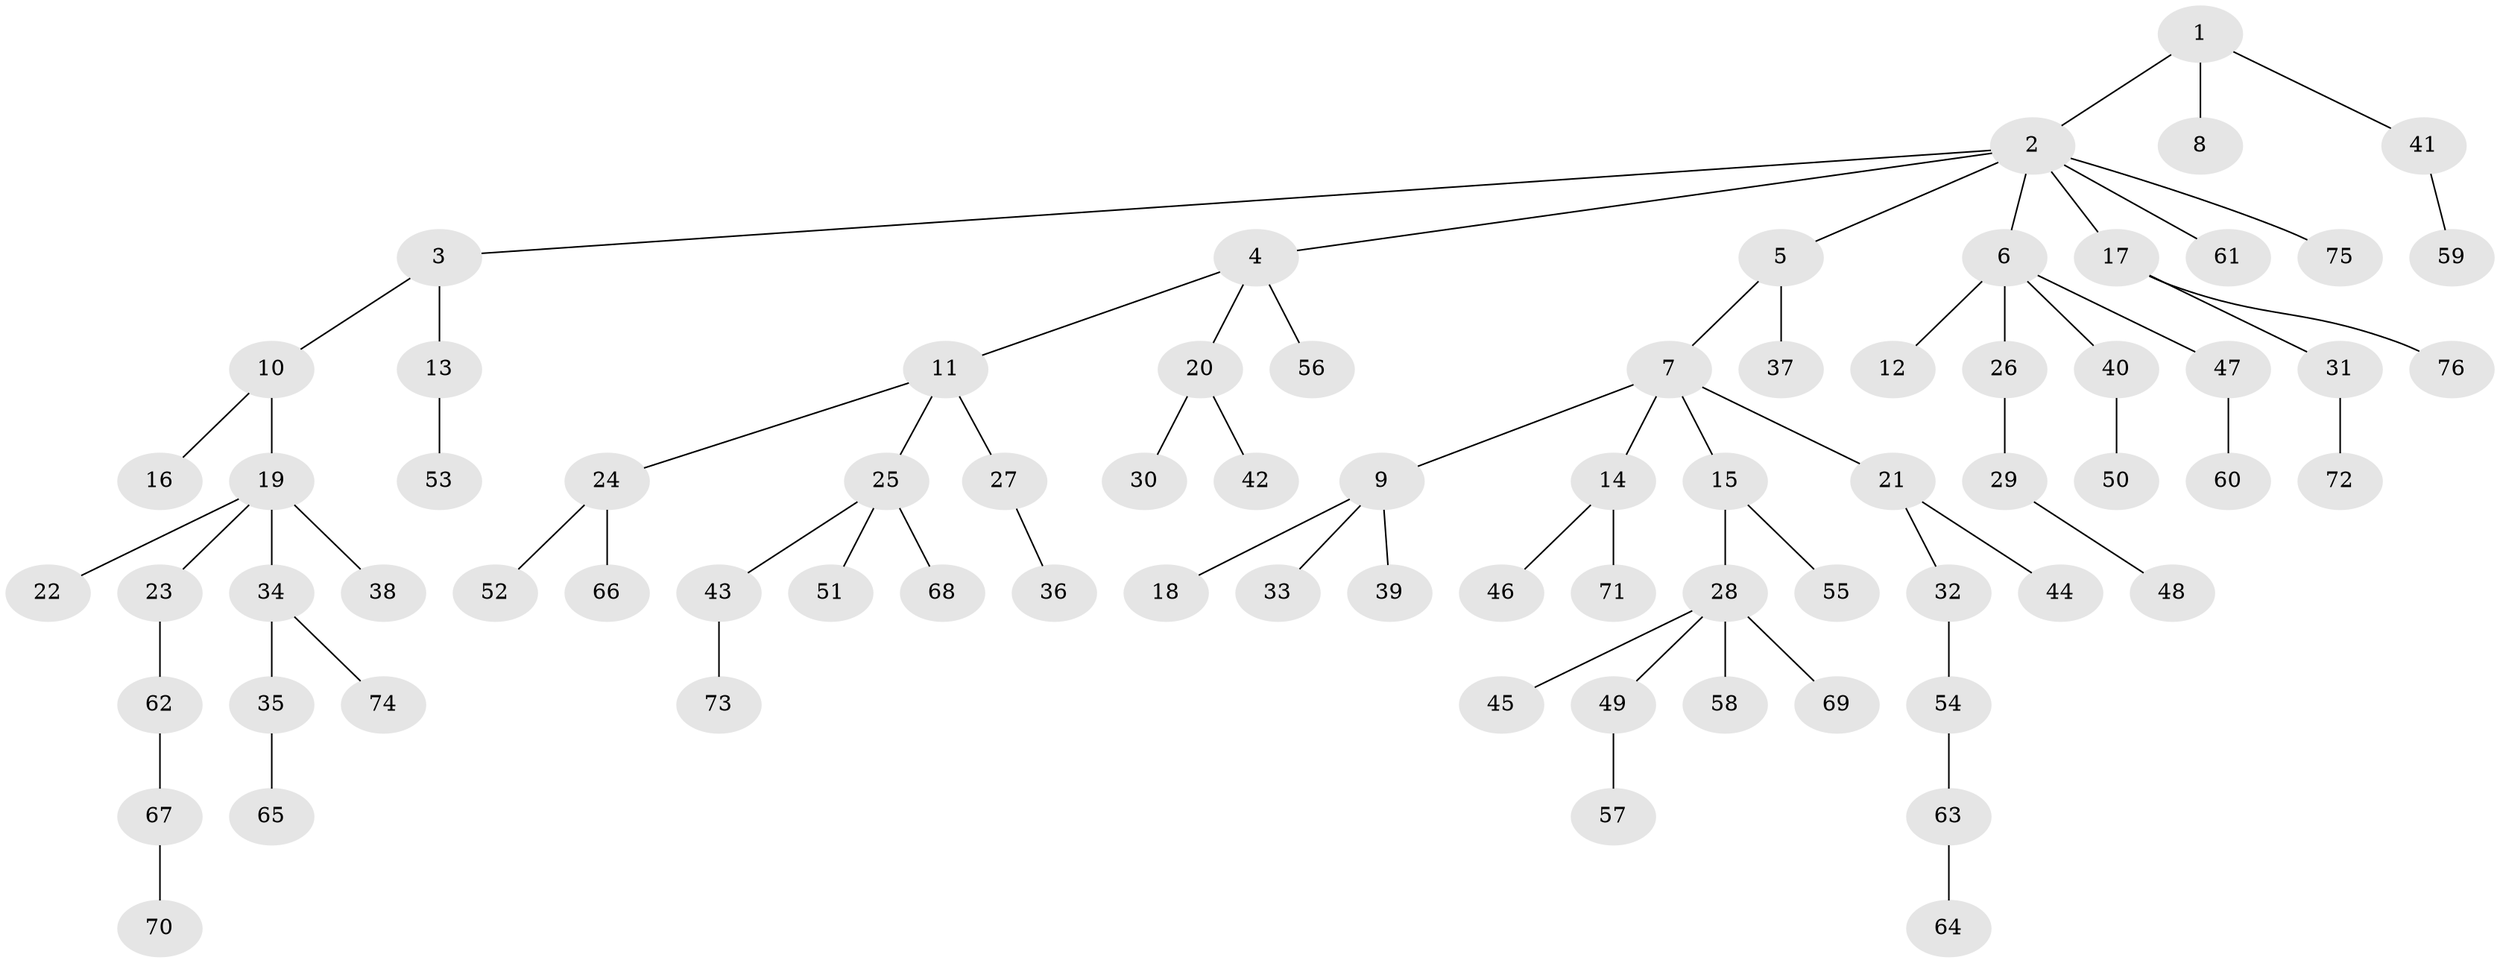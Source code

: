 // coarse degree distribution, {1: 0.7, 4: 0.1, 3: 0.03333333333333333, 2: 0.13333333333333333, 14: 0.03333333333333333}
// Generated by graph-tools (version 1.1) at 2025/56/03/04/25 21:56:46]
// undirected, 76 vertices, 75 edges
graph export_dot {
graph [start="1"]
  node [color=gray90,style=filled];
  1;
  2;
  3;
  4;
  5;
  6;
  7;
  8;
  9;
  10;
  11;
  12;
  13;
  14;
  15;
  16;
  17;
  18;
  19;
  20;
  21;
  22;
  23;
  24;
  25;
  26;
  27;
  28;
  29;
  30;
  31;
  32;
  33;
  34;
  35;
  36;
  37;
  38;
  39;
  40;
  41;
  42;
  43;
  44;
  45;
  46;
  47;
  48;
  49;
  50;
  51;
  52;
  53;
  54;
  55;
  56;
  57;
  58;
  59;
  60;
  61;
  62;
  63;
  64;
  65;
  66;
  67;
  68;
  69;
  70;
  71;
  72;
  73;
  74;
  75;
  76;
  1 -- 2;
  1 -- 8;
  1 -- 41;
  2 -- 3;
  2 -- 4;
  2 -- 5;
  2 -- 6;
  2 -- 17;
  2 -- 61;
  2 -- 75;
  3 -- 10;
  3 -- 13;
  4 -- 11;
  4 -- 20;
  4 -- 56;
  5 -- 7;
  5 -- 37;
  6 -- 12;
  6 -- 26;
  6 -- 40;
  6 -- 47;
  7 -- 9;
  7 -- 14;
  7 -- 15;
  7 -- 21;
  9 -- 18;
  9 -- 33;
  9 -- 39;
  10 -- 16;
  10 -- 19;
  11 -- 24;
  11 -- 25;
  11 -- 27;
  13 -- 53;
  14 -- 46;
  14 -- 71;
  15 -- 28;
  15 -- 55;
  17 -- 31;
  17 -- 76;
  19 -- 22;
  19 -- 23;
  19 -- 34;
  19 -- 38;
  20 -- 30;
  20 -- 42;
  21 -- 32;
  21 -- 44;
  23 -- 62;
  24 -- 52;
  24 -- 66;
  25 -- 43;
  25 -- 51;
  25 -- 68;
  26 -- 29;
  27 -- 36;
  28 -- 45;
  28 -- 49;
  28 -- 58;
  28 -- 69;
  29 -- 48;
  31 -- 72;
  32 -- 54;
  34 -- 35;
  34 -- 74;
  35 -- 65;
  40 -- 50;
  41 -- 59;
  43 -- 73;
  47 -- 60;
  49 -- 57;
  54 -- 63;
  62 -- 67;
  63 -- 64;
  67 -- 70;
}

